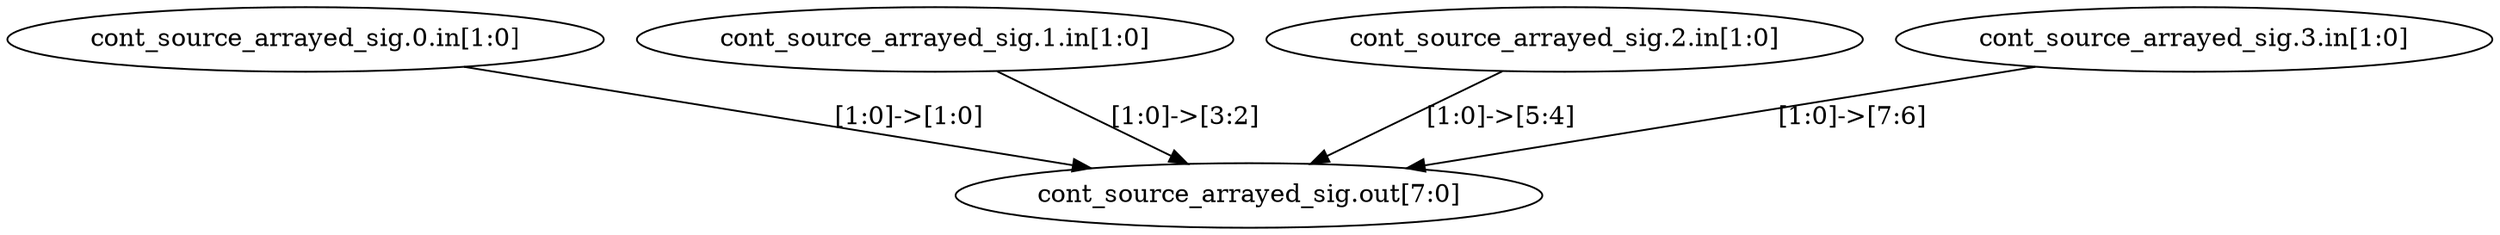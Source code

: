 digraph G {
	"cont_source_arrayed_sig.0.in" -> "cont_source_arrayed_sig.out"[label="[1:0]->[1:0]"];
	"cont_source_arrayed_sig.1.in" -> "cont_source_arrayed_sig.out"[label="[1:0]->[3:2]"];
	"cont_source_arrayed_sig.2.in" -> "cont_source_arrayed_sig.out"[label="[1:0]->[5:4]"];
	"cont_source_arrayed_sig.3.in" -> "cont_source_arrayed_sig.out"[label="[1:0]->[7:6]"];
	"cont_source_arrayed_sig.0.in" [shape=ellipse, label="cont_source_arrayed_sig.0.in[1:0]"];
	"cont_source_arrayed_sig.1.in" [shape=ellipse, label="cont_source_arrayed_sig.1.in[1:0]"];
	"cont_source_arrayed_sig.2.in" [shape=ellipse, label="cont_source_arrayed_sig.2.in[1:0]"];
	"cont_source_arrayed_sig.3.in" [shape=ellipse, label="cont_source_arrayed_sig.3.in[1:0]"];
	"cont_source_arrayed_sig.out" [shape=ellipse, label="cont_source_arrayed_sig.out[7:0]"];
}
